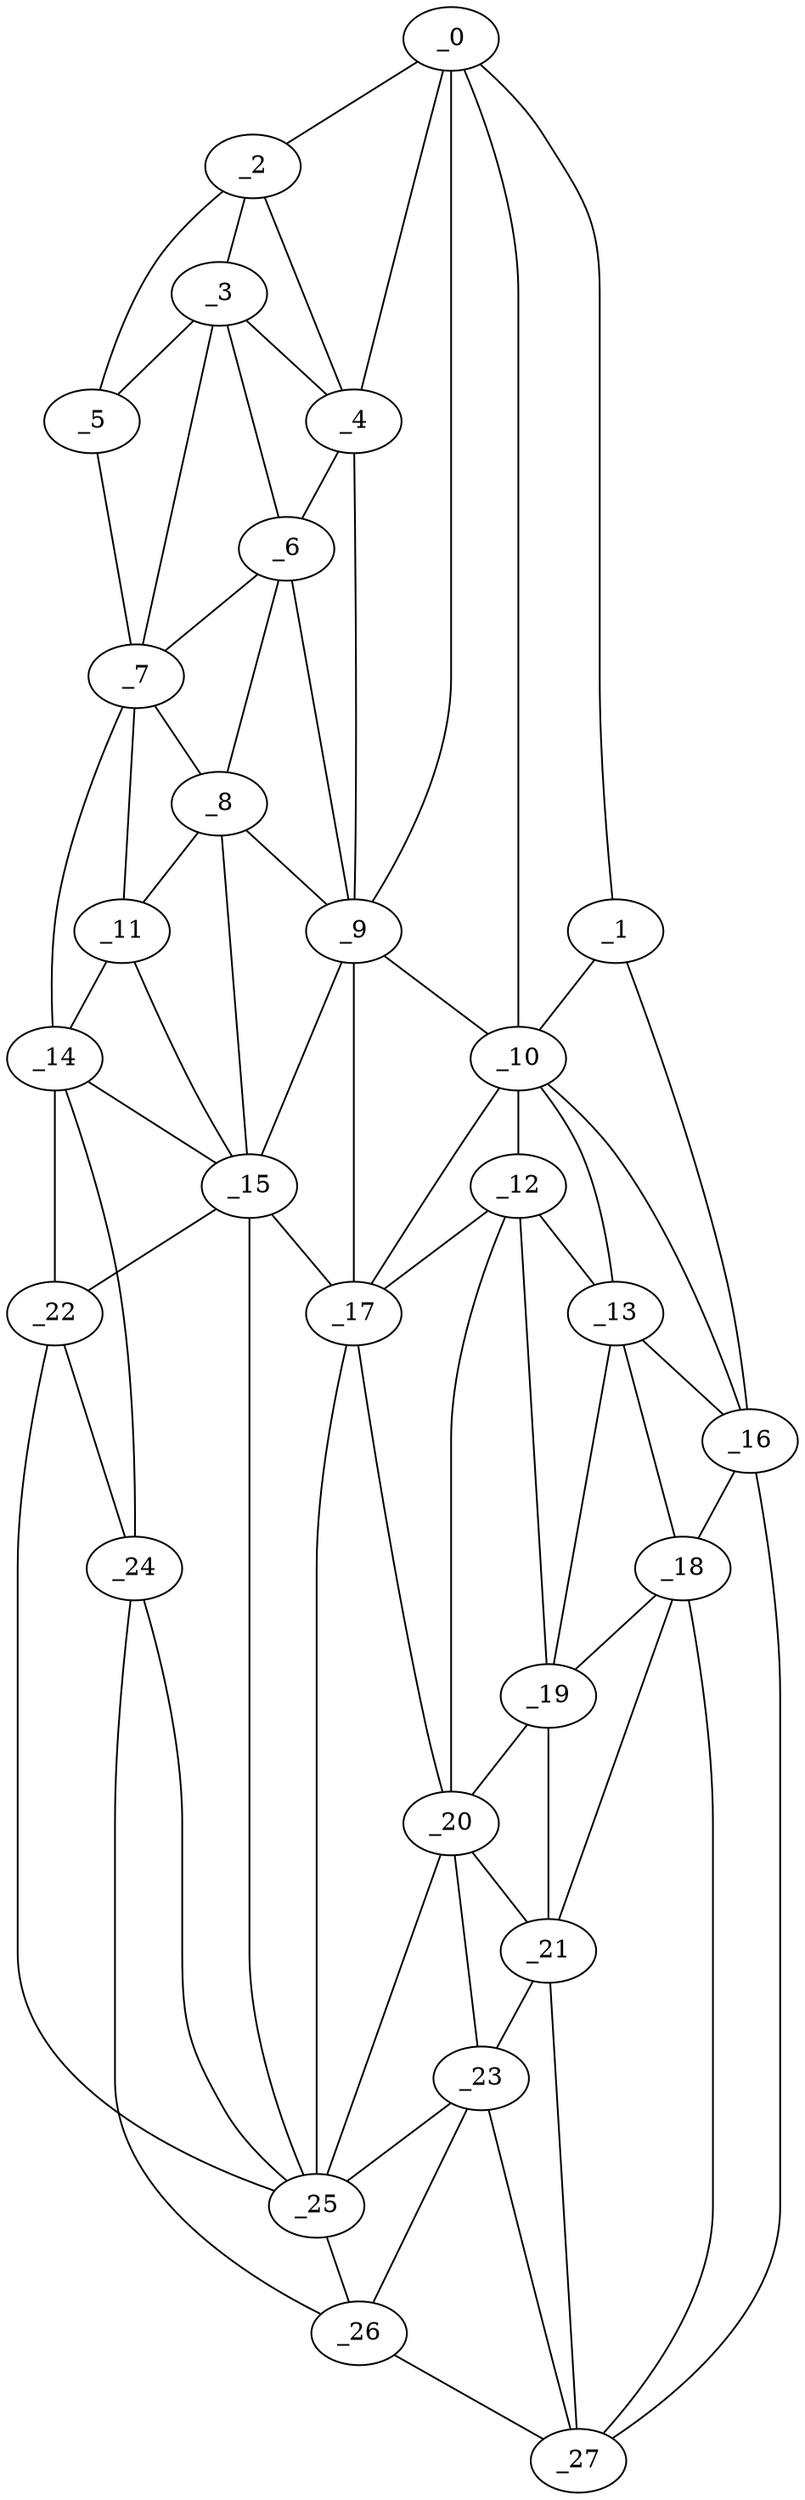 graph "obj68__240.gxl" {
	_0	 [x=1,
		y=94];
	_1	 [x=1,
		y=103];
	_0 -- _1	 [valence=1];
	_2	 [x=7,
		y=46];
	_0 -- _2	 [valence=1];
	_4	 [x=17,
		y=49];
	_0 -- _4	 [valence=2];
	_9	 [x=43,
		y=58];
	_0 -- _9	 [valence=2];
	_10	 [x=71,
		y=83];
	_0 -- _10	 [valence=1];
	_1 -- _10	 [valence=2];
	_16	 [x=87,
		y=110];
	_1 -- _16	 [valence=1];
	_3	 [x=17,
		y=35];
	_2 -- _3	 [valence=2];
	_2 -- _4	 [valence=1];
	_5	 [x=18,
		y=22];
	_2 -- _5	 [valence=1];
	_3 -- _4	 [valence=2];
	_3 -- _5	 [valence=1];
	_6	 [x=22,
		y=47];
	_3 -- _6	 [valence=2];
	_7	 [x=39,
		y=17];
	_3 -- _7	 [valence=2];
	_4 -- _6	 [valence=1];
	_4 -- _9	 [valence=1];
	_5 -- _7	 [valence=1];
	_6 -- _7	 [valence=2];
	_8	 [x=42,
		y=53];
	_6 -- _8	 [valence=2];
	_6 -- _9	 [valence=2];
	_7 -- _8	 [valence=1];
	_11	 [x=75,
		y=28];
	_7 -- _11	 [valence=1];
	_14	 [x=85,
		y=27];
	_7 -- _14	 [valence=1];
	_8 -- _9	 [valence=1];
	_8 -- _11	 [valence=2];
	_15	 [x=87,
		y=42];
	_8 -- _15	 [valence=1];
	_9 -- _10	 [valence=2];
	_9 -- _15	 [valence=2];
	_17	 [x=88,
		y=63];
	_9 -- _17	 [valence=1];
	_12	 [x=77,
		y=84];
	_10 -- _12	 [valence=2];
	_13	 [x=83,
		y=91];
	_10 -- _13	 [valence=2];
	_10 -- _16	 [valence=2];
	_10 -- _17	 [valence=2];
	_11 -- _14	 [valence=1];
	_11 -- _15	 [valence=2];
	_12 -- _13	 [valence=2];
	_12 -- _17	 [valence=1];
	_19	 [x=92,
		y=88];
	_12 -- _19	 [valence=2];
	_20	 [x=98,
		y=78];
	_12 -- _20	 [valence=2];
	_13 -- _16	 [valence=1];
	_18	 [x=89,
		y=100];
	_13 -- _18	 [valence=2];
	_13 -- _19	 [valence=2];
	_14 -- _15	 [valence=2];
	_22	 [x=105,
		y=35];
	_14 -- _22	 [valence=2];
	_24	 [x=113,
		y=37];
	_14 -- _24	 [valence=1];
	_15 -- _17	 [valence=1];
	_15 -- _22	 [valence=1];
	_25	 [x=115,
		y=58];
	_15 -- _25	 [valence=2];
	_16 -- _18	 [valence=2];
	_27	 [x=126,
		y=102];
	_16 -- _27	 [valence=1];
	_17 -- _20	 [valence=2];
	_17 -- _25	 [valence=1];
	_18 -- _19	 [valence=2];
	_21	 [x=102,
		y=85];
	_18 -- _21	 [valence=2];
	_18 -- _27	 [valence=1];
	_19 -- _20	 [valence=1];
	_19 -- _21	 [valence=2];
	_20 -- _21	 [valence=1];
	_23	 [x=112,
		y=84];
	_20 -- _23	 [valence=2];
	_20 -- _25	 [valence=2];
	_21 -- _23	 [valence=2];
	_21 -- _27	 [valence=2];
	_22 -- _24	 [valence=2];
	_22 -- _25	 [valence=1];
	_23 -- _25	 [valence=1];
	_26	 [x=126,
		y=91];
	_23 -- _26	 [valence=1];
	_23 -- _27	 [valence=1];
	_24 -- _25	 [valence=2];
	_24 -- _26	 [valence=1];
	_25 -- _26	 [valence=2];
	_26 -- _27	 [valence=1];
}
